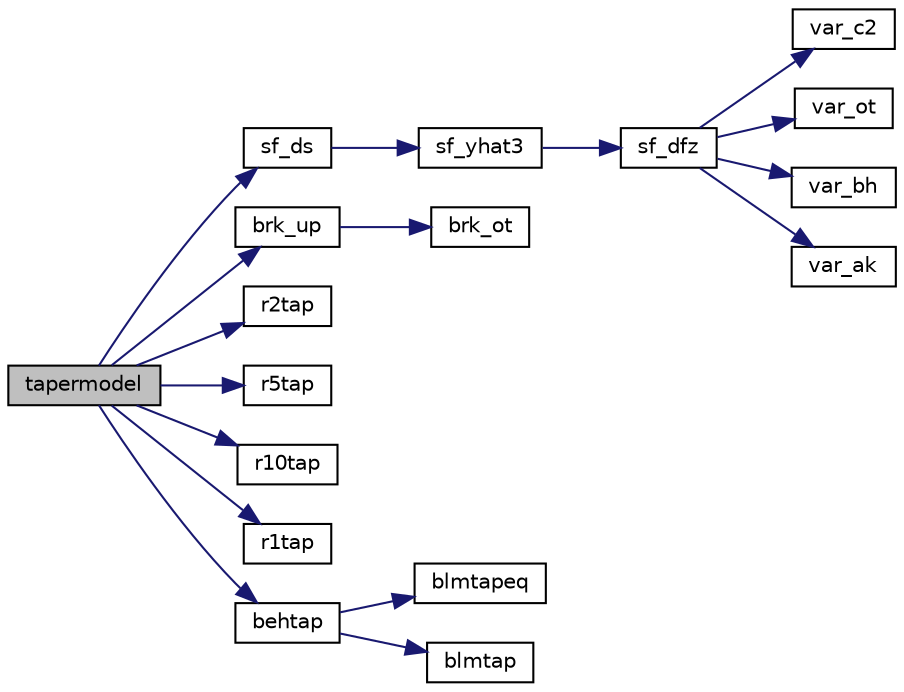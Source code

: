 digraph "tapermodel"
{
  edge [fontname="Helvetica",fontsize="10",labelfontname="Helvetica",labelfontsize="10"];
  node [fontname="Helvetica",fontsize="10",shape=record];
  rankdir="LR";
  Node1 [label="tapermodel",height=0.2,width=0.4,color="black", fillcolor="grey75", style="filled", fontcolor="black"];
  Node1 -> Node2 [color="midnightblue",fontsize="10",style="solid",fontname="Helvetica"];
  Node2 [label="sf_ds",height=0.2,width=0.4,color="black", fillcolor="white", style="filled",URL="$sf__ds_8f.html#ab15a84d2ab1fd1892187333c139bc484"];
  Node2 -> Node3 [color="midnightblue",fontsize="10",style="solid",fontname="Helvetica"];
  Node3 [label="sf_yhat3",height=0.2,width=0.4,color="black", fillcolor="white", style="filled",URL="$sf__yhat3_8f.html#acb2cae9ef8d6ac4e58c881cefffeda7c"];
  Node3 -> Node4 [color="midnightblue",fontsize="10",style="solid",fontname="Helvetica"];
  Node4 [label="sf_dfz",height=0.2,width=0.4,color="black", fillcolor="white", style="filled",URL="$sf__dfz_8f.html#a1a0ff8abb9bd965cf97def977377b716"];
  Node4 -> Node5 [color="midnightblue",fontsize="10",style="solid",fontname="Helvetica"];
  Node5 [label="var_c2",height=0.2,width=0.4,color="black", fillcolor="white", style="filled",URL="$f__ingy_8f.html#a1d19a7b7c0b50f7bcf8ff8861f3305fc"];
  Node4 -> Node6 [color="midnightblue",fontsize="10",style="solid",fontname="Helvetica"];
  Node6 [label="var_ot",height=0.2,width=0.4,color="black", fillcolor="white", style="filled",URL="$f__other_8f.html#a166ad81a1dbaff90fe0bf8aaa157465d"];
  Node4 -> Node7 [color="midnightblue",fontsize="10",style="solid",fontname="Helvetica"];
  Node7 [label="var_bh",height=0.2,width=0.4,color="black", fillcolor="white", style="filled",URL="$f__other_8f.html#a6c6ceeb04cc22f3b1d892c57da1028c8"];
  Node4 -> Node8 [color="midnightblue",fontsize="10",style="solid",fontname="Helvetica"];
  Node8 [label="var_ak",height=0.2,width=0.4,color="black", fillcolor="white", style="filled",URL="$f__alaska_8f.html#aa8c85e7c2ccc2aed918d36a29cd5f277"];
  Node1 -> Node9 [color="midnightblue",fontsize="10",style="solid",fontname="Helvetica"];
  Node9 [label="brk_up",height=0.2,width=0.4,color="black", fillcolor="white", style="filled",URL="$brk__up_8f.html#a17b40d3ded6a6b54f29f52cf25172594"];
  Node9 -> Node10 [color="midnightblue",fontsize="10",style="solid",fontname="Helvetica"];
  Node10 [label="brk_ot",height=0.2,width=0.4,color="black", fillcolor="white", style="filled",URL="$f__other_8f.html#af86a35d212dbae039beac98163cf8962"];
  Node1 -> Node11 [color="midnightblue",fontsize="10",style="solid",fontname="Helvetica"];
  Node11 [label="r2tap",height=0.2,width=0.4,color="black", fillcolor="white", style="filled",URL="$r2tap_8f.html#a488582b3958a9493c13d3110905b9f51"];
  Node1 -> Node12 [color="midnightblue",fontsize="10",style="solid",fontname="Helvetica"];
  Node12 [label="r5tap",height=0.2,width=0.4,color="black", fillcolor="white", style="filled",URL="$r5tap_8f.html#ade5edb85785056537c935219859aaf45"];
  Node1 -> Node13 [color="midnightblue",fontsize="10",style="solid",fontname="Helvetica"];
  Node13 [label="r10tap",height=0.2,width=0.4,color="black", fillcolor="white", style="filled",URL="$r10tap_8f.html#a5f47de33ddae2b32a7b7586f48dfa659"];
  Node1 -> Node14 [color="midnightblue",fontsize="10",style="solid",fontname="Helvetica"];
  Node14 [label="r1tap",height=0.2,width=0.4,color="black", fillcolor="white", style="filled",URL="$r1tap_8f.html#a511ccea68a8ac4bfec492f2617348c32"];
  Node1 -> Node15 [color="midnightblue",fontsize="10",style="solid",fontname="Helvetica"];
  Node15 [label="behtap",height=0.2,width=0.4,color="black", fillcolor="white", style="filled",URL="$blmtap_8f.html#a53b80caf01001a2244020125e24bf23e"];
  Node15 -> Node16 [color="midnightblue",fontsize="10",style="solid",fontname="Helvetica"];
  Node16 [label="blmtapeq",height=0.2,width=0.4,color="black", fillcolor="white", style="filled",URL="$blmvol_8f.html#a1b101242c94e6c34f4e3a738a333ef89"];
  Node15 -> Node17 [color="midnightblue",fontsize="10",style="solid",fontname="Helvetica"];
  Node17 [label="blmtap",height=0.2,width=0.4,color="black", fillcolor="white", style="filled",URL="$blmtap_8f.html#a2c916458b82ec5f00ad1ce774cc64343"];
}
